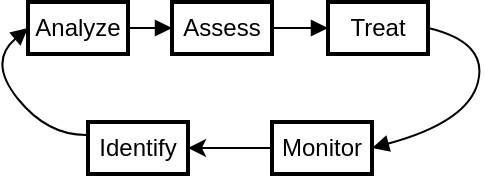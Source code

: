 <mxfile version="27.1.6">
  <diagram name="第 1 页" id="RpJx9xaF_pq8AOHEyZ_s">
    <mxGraphModel dx="1410" dy="723" grid="1" gridSize="10" guides="1" tooltips="1" connect="1" arrows="1" fold="1" page="1" pageScale="1" pageWidth="827" pageHeight="1169" math="0" shadow="0">
      <root>
        <mxCell id="0" />
        <mxCell id="1" parent="0" />
        <mxCell id="2Ysso8J_vmr8CVGQCDj7-12" value="Identify" style="whiteSpace=wrap;strokeWidth=2;" vertex="1" parent="1">
          <mxGeometry x="330" y="290" width="50" height="26" as="geometry" />
        </mxCell>
        <mxCell id="2Ysso8J_vmr8CVGQCDj7-13" value="Analyze" style="whiteSpace=wrap;strokeWidth=2;" vertex="1" parent="1">
          <mxGeometry x="300" y="230" width="50" height="26" as="geometry" />
        </mxCell>
        <mxCell id="2Ysso8J_vmr8CVGQCDj7-14" value="Assess" style="whiteSpace=wrap;strokeWidth=2;" vertex="1" parent="1">
          <mxGeometry x="372" y="230" width="50" height="26" as="geometry" />
        </mxCell>
        <mxCell id="2Ysso8J_vmr8CVGQCDj7-15" value="Treat" style="whiteSpace=wrap;strokeWidth=2;" vertex="1" parent="1">
          <mxGeometry x="450" y="230" width="50" height="26" as="geometry" />
        </mxCell>
        <mxCell id="2Ysso8J_vmr8CVGQCDj7-22" style="edgeStyle=orthogonalEdgeStyle;rounded=0;orthogonalLoop=1;jettySize=auto;html=1;entryX=1;entryY=0.5;entryDx=0;entryDy=0;" edge="1" parent="1" source="2Ysso8J_vmr8CVGQCDj7-16" target="2Ysso8J_vmr8CVGQCDj7-12">
          <mxGeometry relative="1" as="geometry" />
        </mxCell>
        <mxCell id="2Ysso8J_vmr8CVGQCDj7-16" value="Monitor" style="whiteSpace=wrap;strokeWidth=2;" vertex="1" parent="1">
          <mxGeometry x="422" y="290" width="50" height="26" as="geometry" />
        </mxCell>
        <mxCell id="2Ysso8J_vmr8CVGQCDj7-17" value="" style="curved=1;startArrow=none;endArrow=block;exitX=0;exitY=0.25;entryX=0;entryY=0.5;rounded=0;exitDx=0;exitDy=0;" edge="1" parent="1" source="2Ysso8J_vmr8CVGQCDj7-12" target="2Ysso8J_vmr8CVGQCDj7-13">
          <mxGeometry relative="1" as="geometry">
            <Array as="points">
              <mxPoint x="310" y="297" />
              <mxPoint x="280" y="260" />
            </Array>
          </mxGeometry>
        </mxCell>
        <mxCell id="2Ysso8J_vmr8CVGQCDj7-18" value="" style="curved=1;startArrow=none;endArrow=block;exitX=0.99;exitY=0.5;entryX=0;entryY=0.5;rounded=0;" edge="1" parent="1" source="2Ysso8J_vmr8CVGQCDj7-13" target="2Ysso8J_vmr8CVGQCDj7-14">
          <mxGeometry relative="1" as="geometry">
            <Array as="points" />
          </mxGeometry>
        </mxCell>
        <mxCell id="2Ysso8J_vmr8CVGQCDj7-19" value="" style="curved=1;startArrow=none;endArrow=block;exitX=1;exitY=0.5;entryX=0;entryY=0.5;rounded=0;" edge="1" parent="1" source="2Ysso8J_vmr8CVGQCDj7-14" target="2Ysso8J_vmr8CVGQCDj7-15">
          <mxGeometry relative="1" as="geometry">
            <Array as="points" />
          </mxGeometry>
        </mxCell>
        <mxCell id="2Ysso8J_vmr8CVGQCDj7-24" value="" style="curved=1;startArrow=none;endArrow=block;exitX=1;exitY=0.5;entryX=1;entryY=0.5;rounded=0;exitDx=0;exitDy=0;entryDx=0;entryDy=0;" edge="1" parent="1" source="2Ysso8J_vmr8CVGQCDj7-15" target="2Ysso8J_vmr8CVGQCDj7-16">
          <mxGeometry relative="1" as="geometry">
            <Array as="points">
              <mxPoint x="530" y="250" />
              <mxPoint x="520" y="290" />
            </Array>
            <mxPoint x="340" y="424" as="sourcePoint" />
            <mxPoint x="310" y="370" as="targetPoint" />
          </mxGeometry>
        </mxCell>
      </root>
    </mxGraphModel>
  </diagram>
</mxfile>
